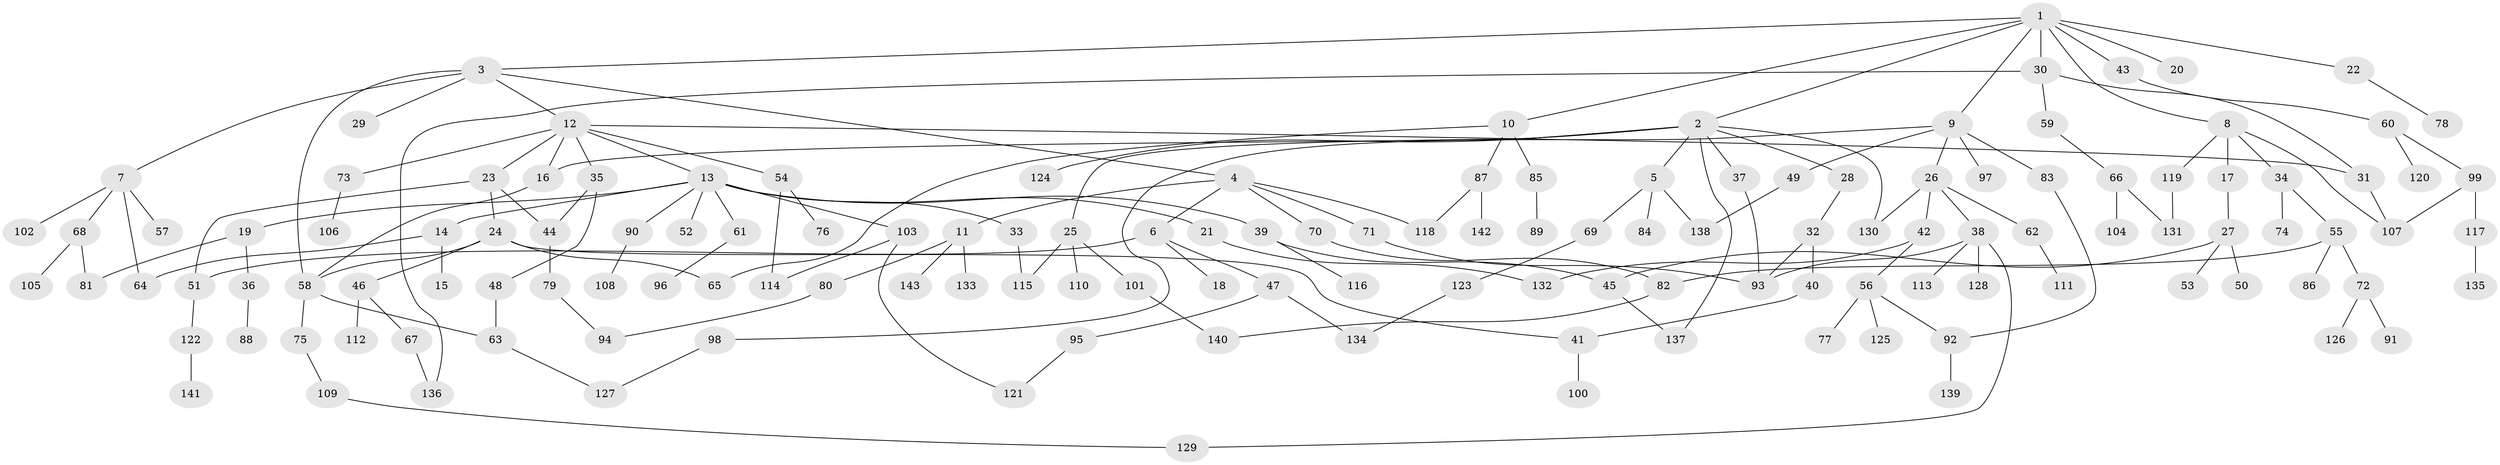 // Generated by graph-tools (version 1.1) at 2025/49/03/09/25 03:49:24]
// undirected, 143 vertices, 176 edges
graph export_dot {
graph [start="1"]
  node [color=gray90,style=filled];
  1;
  2;
  3;
  4;
  5;
  6;
  7;
  8;
  9;
  10;
  11;
  12;
  13;
  14;
  15;
  16;
  17;
  18;
  19;
  20;
  21;
  22;
  23;
  24;
  25;
  26;
  27;
  28;
  29;
  30;
  31;
  32;
  33;
  34;
  35;
  36;
  37;
  38;
  39;
  40;
  41;
  42;
  43;
  44;
  45;
  46;
  47;
  48;
  49;
  50;
  51;
  52;
  53;
  54;
  55;
  56;
  57;
  58;
  59;
  60;
  61;
  62;
  63;
  64;
  65;
  66;
  67;
  68;
  69;
  70;
  71;
  72;
  73;
  74;
  75;
  76;
  77;
  78;
  79;
  80;
  81;
  82;
  83;
  84;
  85;
  86;
  87;
  88;
  89;
  90;
  91;
  92;
  93;
  94;
  95;
  96;
  97;
  98;
  99;
  100;
  101;
  102;
  103;
  104;
  105;
  106;
  107;
  108;
  109;
  110;
  111;
  112;
  113;
  114;
  115;
  116;
  117;
  118;
  119;
  120;
  121;
  122;
  123;
  124;
  125;
  126;
  127;
  128;
  129;
  130;
  131;
  132;
  133;
  134;
  135;
  136;
  137;
  138;
  139;
  140;
  141;
  142;
  143;
  1 -- 2;
  1 -- 3;
  1 -- 8;
  1 -- 9;
  1 -- 10;
  1 -- 20;
  1 -- 22;
  1 -- 30;
  1 -- 43;
  2 -- 5;
  2 -- 25;
  2 -- 28;
  2 -- 37;
  2 -- 124;
  2 -- 137;
  2 -- 16;
  2 -- 130;
  3 -- 4;
  3 -- 7;
  3 -- 12;
  3 -- 29;
  3 -- 58;
  4 -- 6;
  4 -- 11;
  4 -- 70;
  4 -- 71;
  4 -- 118;
  5 -- 69;
  5 -- 84;
  5 -- 138;
  6 -- 18;
  6 -- 47;
  6 -- 51;
  7 -- 57;
  7 -- 68;
  7 -- 102;
  7 -- 64;
  8 -- 17;
  8 -- 34;
  8 -- 107;
  8 -- 119;
  9 -- 26;
  9 -- 49;
  9 -- 83;
  9 -- 97;
  9 -- 98;
  10 -- 65;
  10 -- 85;
  10 -- 87;
  11 -- 80;
  11 -- 133;
  11 -- 143;
  12 -- 13;
  12 -- 16;
  12 -- 23;
  12 -- 35;
  12 -- 54;
  12 -- 73;
  12 -- 31;
  13 -- 14;
  13 -- 19;
  13 -- 21;
  13 -- 33;
  13 -- 39;
  13 -- 52;
  13 -- 61;
  13 -- 90;
  13 -- 103;
  14 -- 15;
  14 -- 64;
  16 -- 58;
  17 -- 27;
  19 -- 36;
  19 -- 81;
  21 -- 132;
  22 -- 78;
  23 -- 24;
  23 -- 51;
  23 -- 44;
  24 -- 41;
  24 -- 46;
  24 -- 65;
  24 -- 58;
  25 -- 101;
  25 -- 110;
  25 -- 115;
  26 -- 38;
  26 -- 42;
  26 -- 62;
  26 -- 130;
  27 -- 50;
  27 -- 53;
  27 -- 45;
  28 -- 32;
  30 -- 31;
  30 -- 59;
  30 -- 136;
  31 -- 107;
  32 -- 40;
  32 -- 93;
  33 -- 115;
  34 -- 55;
  34 -- 74;
  35 -- 44;
  35 -- 48;
  36 -- 88;
  37 -- 93;
  38 -- 113;
  38 -- 128;
  38 -- 129;
  38 -- 93;
  39 -- 45;
  39 -- 116;
  40 -- 41;
  41 -- 100;
  42 -- 56;
  42 -- 132;
  43 -- 60;
  44 -- 79;
  45 -- 137;
  46 -- 67;
  46 -- 112;
  47 -- 95;
  47 -- 134;
  48 -- 63;
  49 -- 138;
  51 -- 122;
  54 -- 76;
  54 -- 114;
  55 -- 72;
  55 -- 86;
  55 -- 82;
  56 -- 77;
  56 -- 125;
  56 -- 92;
  58 -- 63;
  58 -- 75;
  59 -- 66;
  60 -- 99;
  60 -- 120;
  61 -- 96;
  62 -- 111;
  63 -- 127;
  66 -- 104;
  66 -- 131;
  67 -- 136;
  68 -- 105;
  68 -- 81;
  69 -- 123;
  70 -- 82;
  71 -- 93;
  72 -- 91;
  72 -- 126;
  73 -- 106;
  75 -- 109;
  79 -- 94;
  80 -- 94;
  82 -- 140;
  83 -- 92;
  85 -- 89;
  87 -- 118;
  87 -- 142;
  90 -- 108;
  92 -- 139;
  95 -- 121;
  98 -- 127;
  99 -- 117;
  99 -- 107;
  101 -- 140;
  103 -- 121;
  103 -- 114;
  109 -- 129;
  117 -- 135;
  119 -- 131;
  122 -- 141;
  123 -- 134;
}
